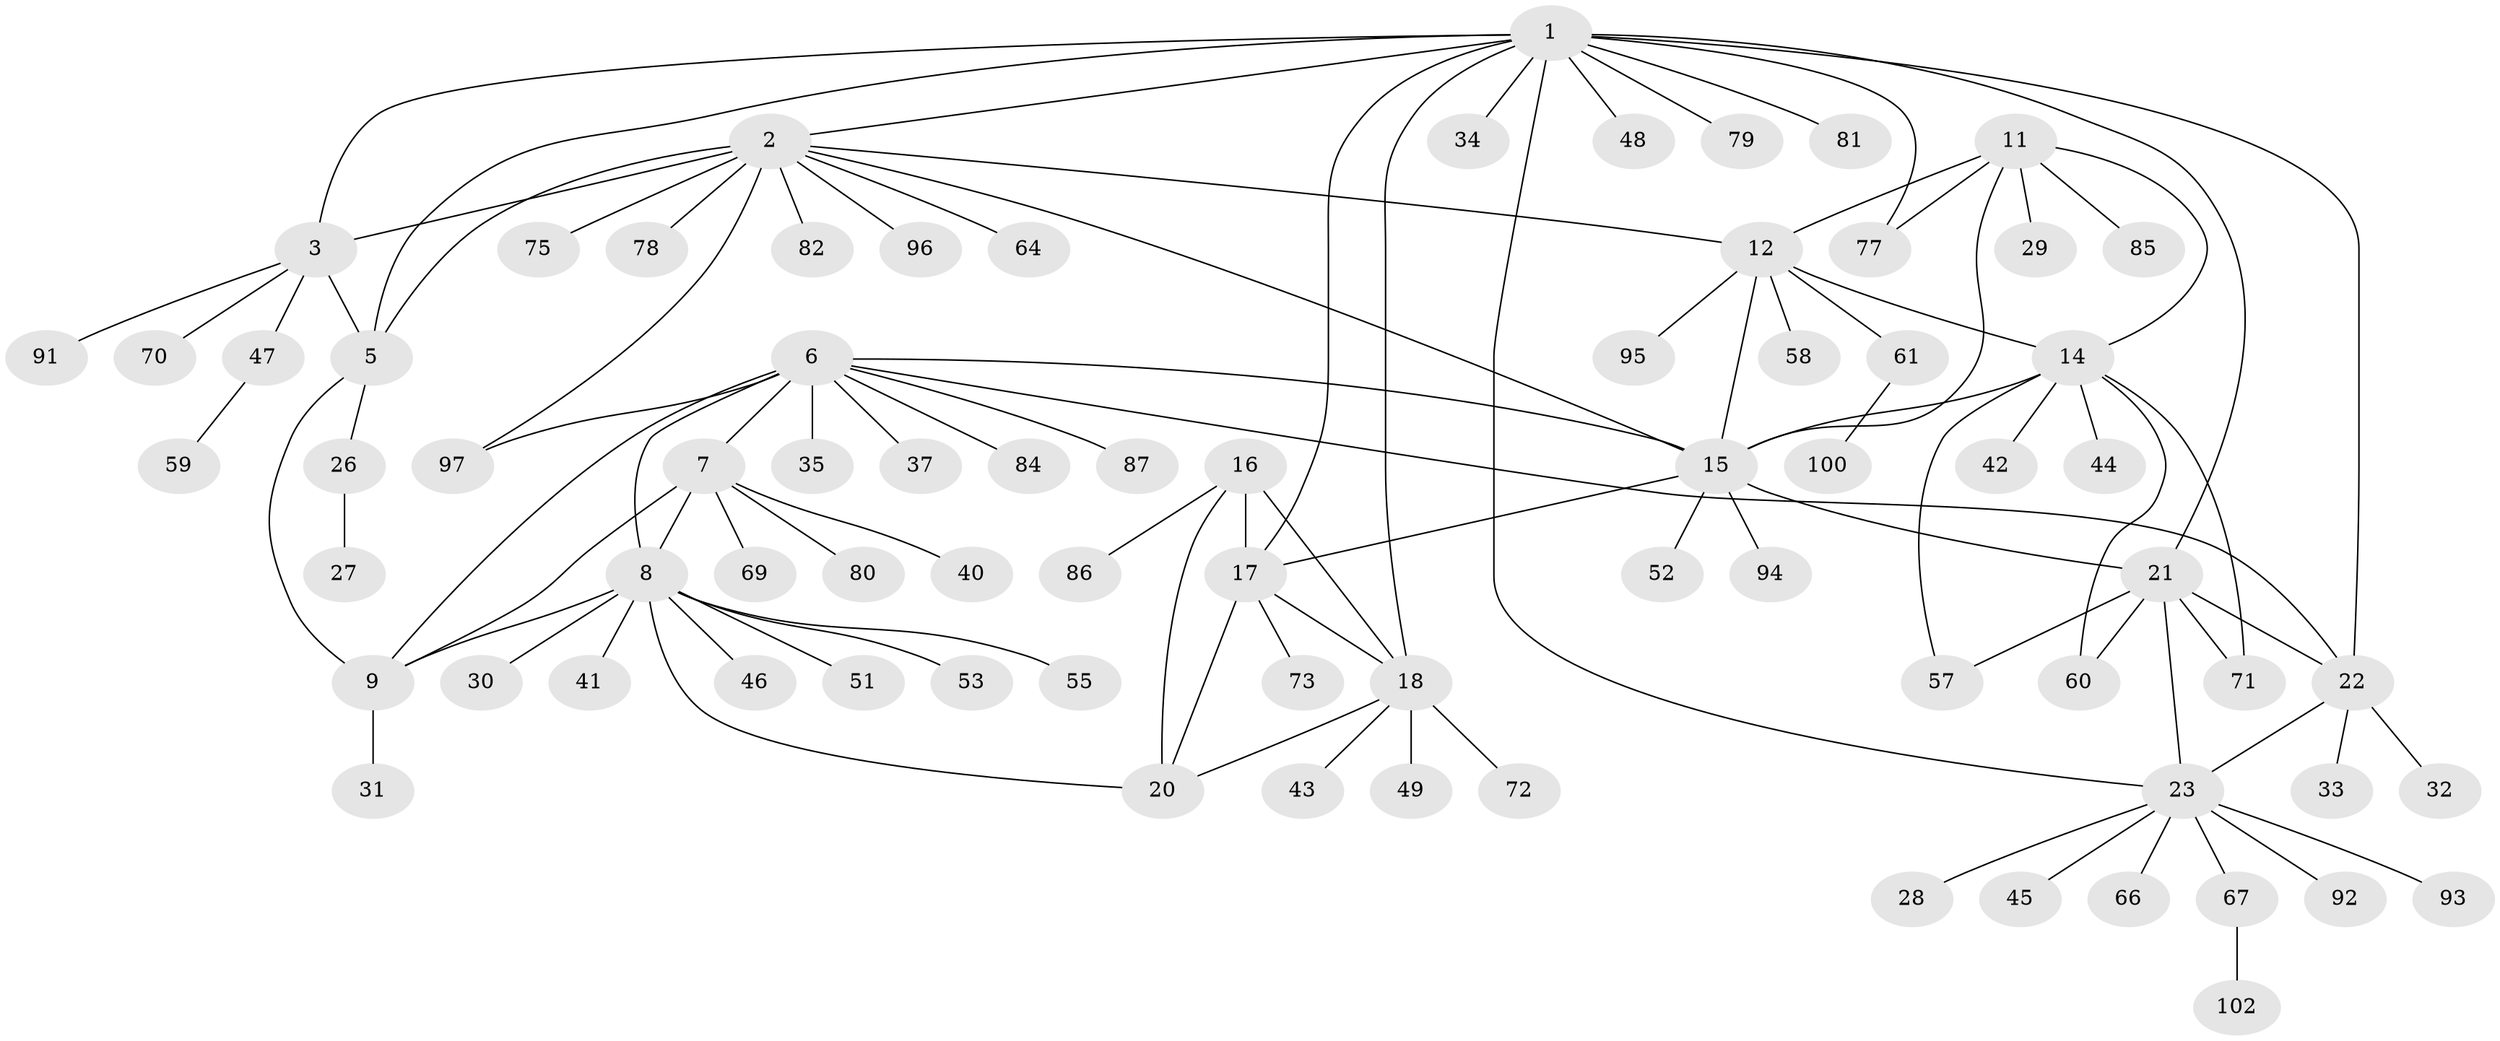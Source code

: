 // original degree distribution, {8: 0.0392156862745098, 12: 0.0196078431372549, 6: 0.0196078431372549, 5: 0.029411764705882353, 7: 0.049019607843137254, 4: 0.029411764705882353, 10: 0.00980392156862745, 11: 0.0196078431372549, 9: 0.029411764705882353, 3: 0.049019607843137254, 1: 0.6078431372549019, 2: 0.09803921568627451}
// Generated by graph-tools (version 1.1) at 2025/42/03/06/25 10:42:08]
// undirected, 77 vertices, 103 edges
graph export_dot {
graph [start="1"]
  node [color=gray90,style=filled];
  1 [super="+25"];
  2 [super="+39"];
  3 [super="+4"];
  5 [super="+56"];
  6 [super="+10"];
  7 [super="+36"];
  8 [super="+68"];
  9 [super="+65"];
  11 [super="+74"];
  12 [super="+13"];
  14 [super="+38"];
  15 [super="+76"];
  16 [super="+19"];
  17 [super="+83"];
  18 [super="+62"];
  20;
  21 [super="+90"];
  22 [super="+24"];
  23 [super="+98"];
  26 [super="+63"];
  27;
  28;
  29;
  30;
  31 [super="+54"];
  32;
  33;
  34;
  35 [super="+50"];
  37;
  40;
  41;
  42;
  43 [super="+99"];
  44;
  45;
  46;
  47;
  48;
  49;
  51;
  52;
  53;
  55;
  57;
  58;
  59;
  60;
  61 [super="+88"];
  64;
  66;
  67 [super="+89"];
  69;
  70;
  71;
  72;
  73;
  75;
  77 [super="+101"];
  78;
  79;
  80;
  81;
  82;
  84;
  85;
  86;
  87;
  91;
  92;
  93;
  94;
  95;
  96;
  97;
  100;
  102;
  1 -- 2;
  1 -- 3 [weight=2];
  1 -- 5;
  1 -- 18;
  1 -- 77;
  1 -- 79;
  1 -- 34;
  1 -- 48;
  1 -- 17;
  1 -- 81;
  1 -- 21;
  1 -- 22 [weight=2];
  1 -- 23;
  2 -- 3 [weight=2];
  2 -- 5;
  2 -- 15;
  2 -- 64;
  2 -- 75;
  2 -- 78;
  2 -- 82;
  2 -- 96;
  2 -- 97;
  2 -- 12;
  3 -- 5 [weight=2];
  3 -- 47;
  3 -- 70;
  3 -- 91;
  5 -- 9;
  5 -- 26;
  6 -- 7 [weight=2];
  6 -- 8 [weight=2];
  6 -- 9 [weight=2];
  6 -- 22;
  6 -- 84;
  6 -- 97;
  6 -- 35;
  6 -- 37;
  6 -- 15;
  6 -- 87;
  7 -- 8;
  7 -- 9;
  7 -- 80;
  7 -- 40;
  7 -- 69;
  8 -- 9;
  8 -- 20;
  8 -- 30;
  8 -- 41;
  8 -- 46;
  8 -- 51;
  8 -- 53;
  8 -- 55;
  9 -- 31;
  11 -- 12 [weight=2];
  11 -- 14;
  11 -- 15;
  11 -- 29;
  11 -- 85;
  11 -- 77;
  12 -- 14 [weight=2];
  12 -- 15 [weight=2];
  12 -- 58;
  12 -- 61;
  12 -- 95;
  14 -- 15;
  14 -- 42;
  14 -- 44;
  14 -- 57;
  14 -- 60;
  14 -- 71;
  15 -- 17;
  15 -- 21;
  15 -- 52;
  15 -- 94;
  16 -- 17 [weight=2];
  16 -- 18 [weight=2];
  16 -- 20 [weight=2];
  16 -- 86;
  17 -- 18;
  17 -- 20;
  17 -- 73;
  18 -- 20;
  18 -- 43;
  18 -- 49;
  18 -- 72;
  21 -- 22 [weight=2];
  21 -- 23;
  21 -- 57;
  21 -- 60;
  21 -- 71;
  22 -- 23 [weight=2];
  22 -- 32;
  22 -- 33;
  23 -- 28;
  23 -- 45;
  23 -- 66;
  23 -- 67;
  23 -- 92;
  23 -- 93;
  26 -- 27;
  47 -- 59;
  61 -- 100;
  67 -- 102;
}
